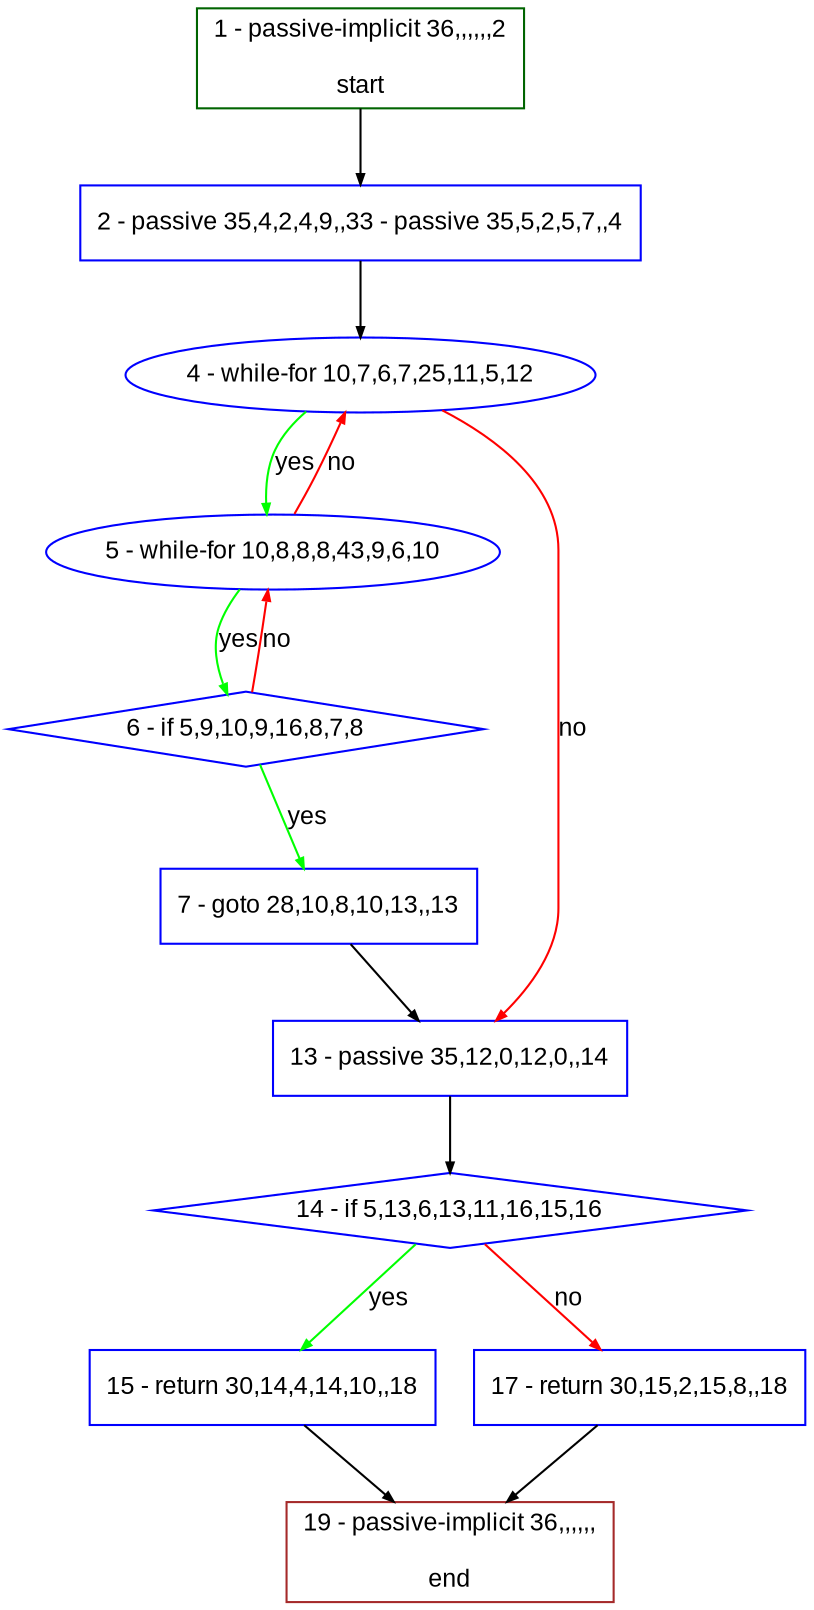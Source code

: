 digraph "" {
  graph [bgcolor="white", fillcolor="#FFFFCC", pack="true", packmode="clust", fontname="Arial", label="", fontsize="12", compound="true", style="rounded,filled"];
  node [node_initialized="no", fillcolor="white", fontname="Arial", label="", color="grey", fontsize="12", fixedsize="false", compound="true", shape="rectangle", style="filled"];
  edge [arrowtail="none", lhead="", fontcolor="black", fontname="Arial", label="", color="black", fontsize="12", arrowhead="normal", arrowsize="0.5", compound="true", ltail="", dir="forward"];
  __N1 [fillcolor="#ffffff", label="2 - passive 35,4,2,4,9,,33 - passive 35,5,2,5,7,,4", color="#0000ff", shape="box", style="filled"];
  __N2 [fillcolor="#ffffff", label="1 - passive-implicit 36,,,,,,2\n\nstart", color="#006400", shape="box", style="filled"];
  __N3 [fillcolor="#ffffff", label="4 - while-for 10,7,6,7,25,11,5,12", color="#0000ff", shape="oval", style="filled"];
  __N4 [fillcolor="#ffffff", label="5 - while-for 10,8,8,8,43,9,6,10", color="#0000ff", shape="oval", style="filled"];
  __N5 [fillcolor="#ffffff", label="13 - passive 35,12,0,12,0,,14", color="#0000ff", shape="box", style="filled"];
  __N6 [fillcolor="#ffffff", label="6 - if 5,9,10,9,16,8,7,8", color="#0000ff", shape="diamond", style="filled"];
  __N7 [fillcolor="#ffffff", label="7 - goto 28,10,8,10,13,,13", color="#0000ff", shape="box", style="filled"];
  __N8 [fillcolor="#ffffff", label="14 - if 5,13,6,13,11,16,15,16", color="#0000ff", shape="diamond", style="filled"];
  __N9 [fillcolor="#ffffff", label="15 - return 30,14,4,14,10,,18", color="#0000ff", shape="box", style="filled"];
  __N10 [fillcolor="#ffffff", label="17 - return 30,15,2,15,8,,18", color="#0000ff", shape="box", style="filled"];
  __N11 [fillcolor="#ffffff", label="19 - passive-implicit 36,,,,,,\n\nend", color="#a52a2a", shape="box", style="filled"];
  __N2 -> __N1 [arrowtail="none", color="#000000", label="", arrowhead="normal", dir="forward"];
  __N1 -> __N3 [arrowtail="none", color="#000000", label="", arrowhead="normal", dir="forward"];
  __N3 -> __N4 [arrowtail="none", color="#00ff00", label="yes", arrowhead="normal", dir="forward"];
  __N4 -> __N3 [arrowtail="none", color="#ff0000", label="no", arrowhead="normal", dir="forward"];
  __N3 -> __N5 [arrowtail="none", color="#ff0000", label="no", arrowhead="normal", dir="forward"];
  __N4 -> __N6 [arrowtail="none", color="#00ff00", label="yes", arrowhead="normal", dir="forward"];
  __N6 -> __N4 [arrowtail="none", color="#ff0000", label="no", arrowhead="normal", dir="forward"];
  __N6 -> __N7 [arrowtail="none", color="#00ff00", label="yes", arrowhead="normal", dir="forward"];
  __N7 -> __N5 [arrowtail="none", color="#000000", label="", arrowhead="normal", dir="forward"];
  __N5 -> __N8 [arrowtail="none", color="#000000", label="", arrowhead="normal", dir="forward"];
  __N8 -> __N9 [arrowtail="none", color="#00ff00", label="yes", arrowhead="normal", dir="forward"];
  __N8 -> __N10 [arrowtail="none", color="#ff0000", label="no", arrowhead="normal", dir="forward"];
  __N9 -> __N11 [arrowtail="none", color="#000000", label="", arrowhead="normal", dir="forward"];
  __N10 -> __N11 [arrowtail="none", color="#000000", label="", arrowhead="normal", dir="forward"];
}
